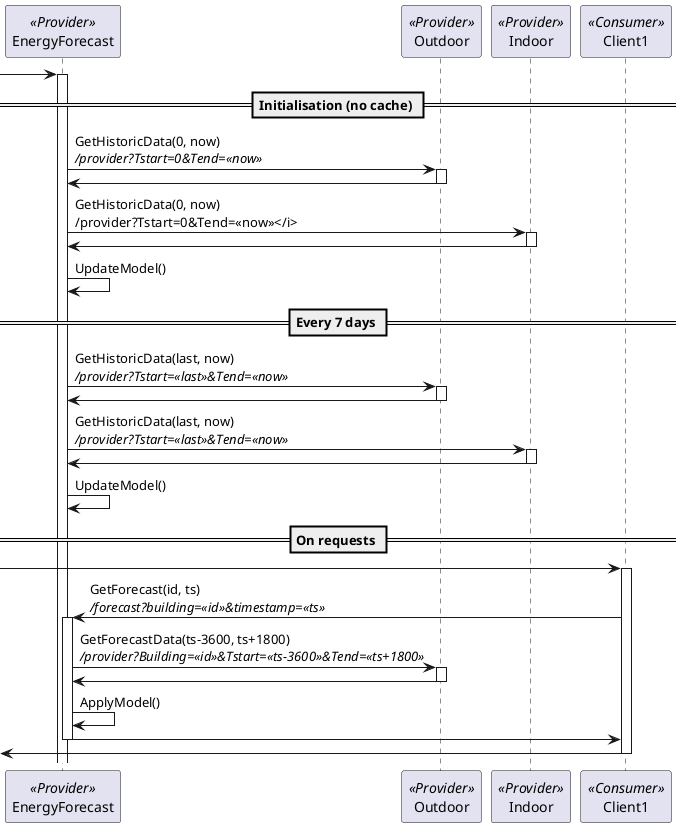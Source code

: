 @startuml
participant "EnergyForecast" as efp <<Provider>>
participant "Outdoor" as odp <<Provider>>
participant "Indoor" as idp <<Provider>>
participant "Client1" as efc <<Consumer>>

[-> efp
activate efp

== Initialisation (no cache) ==

efp -> odp: GetHistoricData(0, now)\n<i>/provider?Tstart=0&Tend=&#171;now&#187;</i>
activate odp
odp -> efp
deactivate odp
efp -> idp: GetHistoricData(0, now)\n/provider?Tstart=0&Tend=&#171;now&#187;</i>
activate idp
idp -> efp
deactivate idp
efp -> efp: UpdateModel()

== Every 7 days ==

efp -> odp: GetHistoricData(last, now)\n<i>/provider?Tstart=&#171;last&#187;&Tend=&#171;now&#187;</i>
activate odp
odp -> efp
deactivate odp
efp -> idp: GetHistoricData(last, now)\n<i>/provider?Tstart=&#171;last&#187;&Tend=&#171;now&#187;</i>
activate idp
idp -> efp
deactivate idp
efp -> efp: UpdateModel()

== On requests ==

[-> efc
activate efc
efc -> efp: GetForecast(id, ts)\n<i>/forecast?building=&#171;id&#187;&timestamp=&#171;ts&#187;</i>
activate efp
efp -> odp: GetForecastData(ts-3600, ts+1800)\n<i>/provider?Building=&#171;id&#187;&Tstart=&#171;ts-3600&#187;&Tend=&#171;ts+1800&#187;</i>
activate odp
odp -> efp
deactivate odp
efp -> efp: ApplyModel()
efp -> efc
deactivate efp
[<-efc
deactivate efc

@enduml